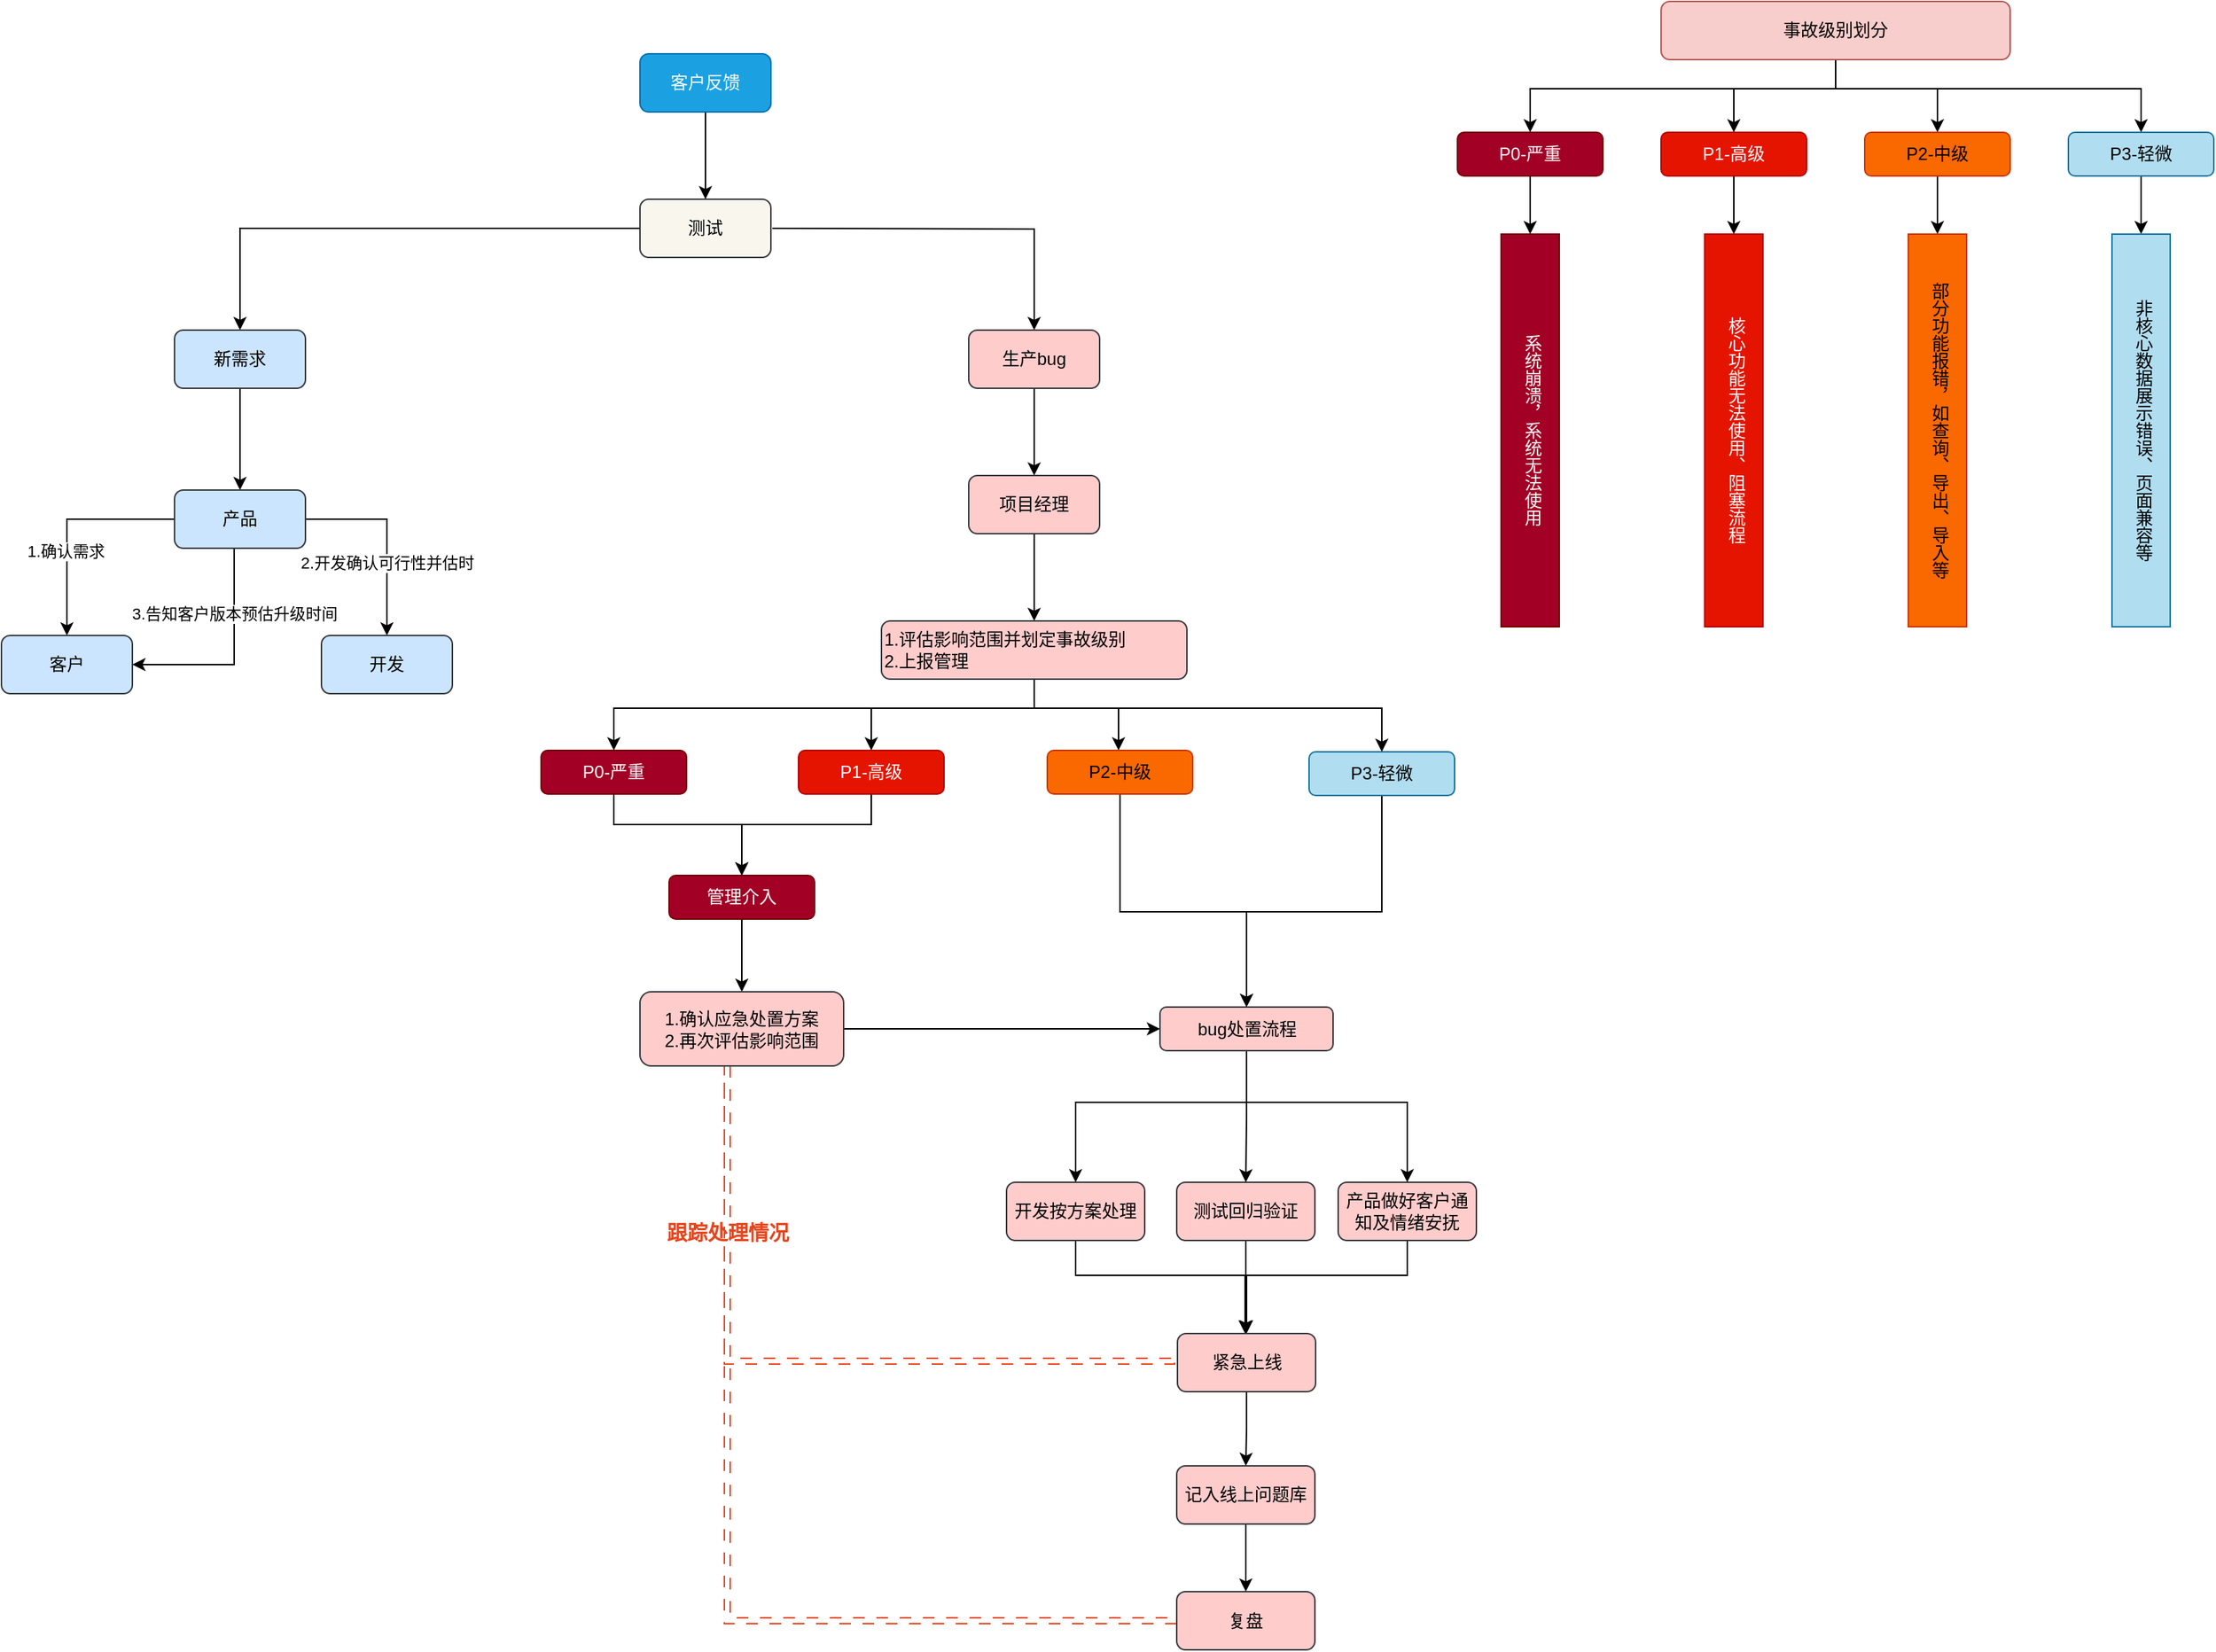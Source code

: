 <mxfile version="26.2.8">
  <diagram name="第 1 页" id="maj_CZCE4fiGwP-5VllY">
    <mxGraphModel dx="1428" dy="751" grid="1" gridSize="10" guides="1" tooltips="1" connect="1" arrows="1" fold="1" page="1" pageScale="1" pageWidth="827" pageHeight="1169" math="0" shadow="0">
      <root>
        <mxCell id="0" />
        <mxCell id="1" parent="0" />
        <mxCell id="PGWOsnz61t-WM54Ito1W-25" style="edgeStyle=orthogonalEdgeStyle;rounded=0;orthogonalLoop=1;jettySize=auto;html=1;" parent="1" source="PGWOsnz61t-WM54Ito1W-23" target="PGWOsnz61t-WM54Ito1W-24" edge="1">
          <mxGeometry relative="1" as="geometry" />
        </mxCell>
        <mxCell id="PGWOsnz61t-WM54Ito1W-23" value="客户反馈" style="rounded=1;whiteSpace=wrap;html=1;fillColor=#1ba1e2;fontColor=#ffffff;strokeColor=#006EAF;" parent="1" vertex="1">
          <mxGeometry x="490" y="650" width="90" height="40" as="geometry" />
        </mxCell>
        <mxCell id="PGWOsnz61t-WM54Ito1W-29" style="edgeStyle=orthogonalEdgeStyle;rounded=0;orthogonalLoop=1;jettySize=auto;html=1;exitX=0;exitY=0.5;exitDx=0;exitDy=0;" parent="1" source="PGWOsnz61t-WM54Ito1W-24" target="PGWOsnz61t-WM54Ito1W-28" edge="1">
          <mxGeometry relative="1" as="geometry">
            <mxPoint x="381" y="770" as="sourcePoint" />
          </mxGeometry>
        </mxCell>
        <mxCell id="PGWOsnz61t-WM54Ito1W-31" style="edgeStyle=orthogonalEdgeStyle;rounded=0;orthogonalLoop=1;jettySize=auto;html=1;entryX=0.5;entryY=0;entryDx=0;entryDy=0;" parent="1" target="PGWOsnz61t-WM54Ito1W-30" edge="1">
          <mxGeometry relative="1" as="geometry">
            <mxPoint x="581" y="770" as="sourcePoint" />
          </mxGeometry>
        </mxCell>
        <mxCell id="PGWOsnz61t-WM54Ito1W-24" value="测试" style="rounded=1;whiteSpace=wrap;html=1;fillColor=#f9f7ed;strokeColor=#36393d;" parent="1" vertex="1">
          <mxGeometry x="490" y="750" width="90" height="40" as="geometry" />
        </mxCell>
        <mxCell id="PGWOsnz61t-WM54Ito1W-41" style="edgeStyle=orthogonalEdgeStyle;rounded=0;orthogonalLoop=1;jettySize=auto;html=1;entryX=0.5;entryY=0;entryDx=0;entryDy=0;" parent="1" source="PGWOsnz61t-WM54Ito1W-28" target="PGWOsnz61t-WM54Ito1W-32" edge="1">
          <mxGeometry relative="1" as="geometry" />
        </mxCell>
        <mxCell id="PGWOsnz61t-WM54Ito1W-28" value="新需求" style="rounded=1;whiteSpace=wrap;html=1;fillColor=#cce5ff;strokeColor=#36393d;" parent="1" vertex="1">
          <mxGeometry x="170" y="840" width="90" height="40" as="geometry" />
        </mxCell>
        <mxCell id="PGWOsnz61t-WM54Ito1W-62" style="edgeStyle=orthogonalEdgeStyle;rounded=0;orthogonalLoop=1;jettySize=auto;html=1;entryX=0.5;entryY=0;entryDx=0;entryDy=0;" parent="1" source="PGWOsnz61t-WM54Ito1W-30" target="PGWOsnz61t-WM54Ito1W-42" edge="1">
          <mxGeometry relative="1" as="geometry" />
        </mxCell>
        <mxCell id="PGWOsnz61t-WM54Ito1W-30" value="生产bug" style="rounded=1;whiteSpace=wrap;html=1;fillColor=#ffcccc;strokeColor=#36393d;" parent="1" vertex="1">
          <mxGeometry x="716" y="840" width="90" height="40" as="geometry" />
        </mxCell>
        <mxCell id="PGWOsnz61t-WM54Ito1W-35" style="edgeStyle=orthogonalEdgeStyle;rounded=0;orthogonalLoop=1;jettySize=auto;html=1;" parent="1" source="PGWOsnz61t-WM54Ito1W-32" target="PGWOsnz61t-WM54Ito1W-33" edge="1">
          <mxGeometry relative="1" as="geometry" />
        </mxCell>
        <mxCell id="PGWOsnz61t-WM54Ito1W-36" value="1.确认需求" style="edgeLabel;html=1;align=center;verticalAlign=middle;resizable=0;points=[];" parent="PGWOsnz61t-WM54Ito1W-35" vertex="1" connectable="0">
          <mxGeometry x="0.247" y="-1" relative="1" as="geometry">
            <mxPoint as="offset" />
          </mxGeometry>
        </mxCell>
        <mxCell id="PGWOsnz61t-WM54Ito1W-37" style="edgeStyle=orthogonalEdgeStyle;rounded=0;orthogonalLoop=1;jettySize=auto;html=1;" parent="1" source="PGWOsnz61t-WM54Ito1W-32" target="PGWOsnz61t-WM54Ito1W-34" edge="1">
          <mxGeometry relative="1" as="geometry" />
        </mxCell>
        <mxCell id="PGWOsnz61t-WM54Ito1W-38" value="2.开发确认可行性并估时" style="edgeLabel;html=1;align=center;verticalAlign=middle;resizable=0;points=[];" parent="PGWOsnz61t-WM54Ito1W-37" vertex="1" connectable="0">
          <mxGeometry x="-0.059" y="1" relative="1" as="geometry">
            <mxPoint x="-1" y="22" as="offset" />
          </mxGeometry>
        </mxCell>
        <mxCell id="PGWOsnz61t-WM54Ito1W-39" style="edgeStyle=orthogonalEdgeStyle;rounded=0;orthogonalLoop=1;jettySize=auto;html=1;entryX=1;entryY=0.5;entryDx=0;entryDy=0;" parent="1" source="PGWOsnz61t-WM54Ito1W-32" target="PGWOsnz61t-WM54Ito1W-33" edge="1">
          <mxGeometry relative="1" as="geometry">
            <Array as="points">
              <mxPoint x="211" y="1070" />
            </Array>
          </mxGeometry>
        </mxCell>
        <mxCell id="PGWOsnz61t-WM54Ito1W-40" value="3.告知客户版本预估升级时间" style="edgeLabel;html=1;align=center;verticalAlign=middle;resizable=0;points=[];" parent="PGWOsnz61t-WM54Ito1W-39" vertex="1" connectable="0">
          <mxGeometry x="-0.4" relative="1" as="geometry">
            <mxPoint as="offset" />
          </mxGeometry>
        </mxCell>
        <mxCell id="PGWOsnz61t-WM54Ito1W-32" value="产品" style="rounded=1;whiteSpace=wrap;html=1;fillColor=#cce5ff;strokeColor=#36393d;" parent="1" vertex="1">
          <mxGeometry x="170" y="950" width="90" height="40" as="geometry" />
        </mxCell>
        <mxCell id="PGWOsnz61t-WM54Ito1W-33" value="客户" style="rounded=1;whiteSpace=wrap;html=1;fillColor=#cce5ff;strokeColor=#36393d;" parent="1" vertex="1">
          <mxGeometry x="51" y="1050" width="90" height="40" as="geometry" />
        </mxCell>
        <mxCell id="PGWOsnz61t-WM54Ito1W-34" value="开发" style="rounded=1;whiteSpace=wrap;html=1;fillColor=#cce5ff;strokeColor=#36393d;" parent="1" vertex="1">
          <mxGeometry x="271" y="1050" width="90" height="40" as="geometry" />
        </mxCell>
        <mxCell id="PGWOsnz61t-WM54Ito1W-90" style="edgeStyle=orthogonalEdgeStyle;rounded=0;orthogonalLoop=1;jettySize=auto;html=1;entryX=0.5;entryY=0;entryDx=0;entryDy=0;" parent="1" source="PGWOsnz61t-WM54Ito1W-42" target="PGWOsnz61t-WM54Ito1W-66" edge="1">
          <mxGeometry relative="1" as="geometry" />
        </mxCell>
        <mxCell id="PGWOsnz61t-WM54Ito1W-42" value="项目经理" style="rounded=1;whiteSpace=wrap;html=1;fillColor=#ffcccc;strokeColor=#36393d;" parent="1" vertex="1">
          <mxGeometry x="716" y="940" width="90" height="40" as="geometry" />
        </mxCell>
        <mxCell id="PGWOsnz61t-WM54Ito1W-50" style="edgeStyle=orthogonalEdgeStyle;rounded=0;orthogonalLoop=1;jettySize=auto;html=1;entryX=0.5;entryY=0;entryDx=0;entryDy=0;" parent="1" source="PGWOsnz61t-WM54Ito1W-45" target="PGWOsnz61t-WM54Ito1W-46" edge="1">
          <mxGeometry relative="1" as="geometry">
            <Array as="points">
              <mxPoint x="1312" y="674" />
              <mxPoint x="1102" y="674" />
            </Array>
          </mxGeometry>
        </mxCell>
        <mxCell id="PGWOsnz61t-WM54Ito1W-51" style="edgeStyle=orthogonalEdgeStyle;rounded=0;orthogonalLoop=1;jettySize=auto;html=1;entryX=0.5;entryY=0;entryDx=0;entryDy=0;" parent="1" source="PGWOsnz61t-WM54Ito1W-45" target="PGWOsnz61t-WM54Ito1W-47" edge="1">
          <mxGeometry relative="1" as="geometry">
            <Array as="points">
              <mxPoint x="1312" y="674" />
              <mxPoint x="1242" y="674" />
            </Array>
          </mxGeometry>
        </mxCell>
        <mxCell id="PGWOsnz61t-WM54Ito1W-52" style="edgeStyle=orthogonalEdgeStyle;rounded=0;orthogonalLoop=1;jettySize=auto;html=1;entryX=0.5;entryY=0;entryDx=0;entryDy=0;" parent="1" source="PGWOsnz61t-WM54Ito1W-45" target="PGWOsnz61t-WM54Ito1W-48" edge="1">
          <mxGeometry relative="1" as="geometry">
            <Array as="points">
              <mxPoint x="1312" y="674" />
              <mxPoint x="1382" y="674" />
            </Array>
          </mxGeometry>
        </mxCell>
        <mxCell id="PGWOsnz61t-WM54Ito1W-53" style="edgeStyle=orthogonalEdgeStyle;rounded=0;orthogonalLoop=1;jettySize=auto;html=1;entryX=0.5;entryY=0;entryDx=0;entryDy=0;" parent="1" source="PGWOsnz61t-WM54Ito1W-45" target="PGWOsnz61t-WM54Ito1W-49" edge="1">
          <mxGeometry relative="1" as="geometry">
            <Array as="points">
              <mxPoint x="1312" y="674" />
              <mxPoint x="1522" y="674" />
            </Array>
          </mxGeometry>
        </mxCell>
        <mxCell id="PGWOsnz61t-WM54Ito1W-45" value="事故级别划分" style="rounded=1;whiteSpace=wrap;html=1;fillColor=#f8cecc;strokeColor=#b85450;" parent="1" vertex="1">
          <mxGeometry x="1192" y="614" width="240" height="40" as="geometry" />
        </mxCell>
        <mxCell id="PGWOsnz61t-WM54Ito1W-55" style="edgeStyle=orthogonalEdgeStyle;rounded=0;orthogonalLoop=1;jettySize=auto;html=1;" parent="1" source="PGWOsnz61t-WM54Ito1W-46" target="PGWOsnz61t-WM54Ito1W-54" edge="1">
          <mxGeometry relative="1" as="geometry" />
        </mxCell>
        <mxCell id="PGWOsnz61t-WM54Ito1W-46" value="P0-严重" style="rounded=1;whiteSpace=wrap;html=1;fillColor=#a20025;fontColor=#ffffff;strokeColor=#6F0000;" parent="1" vertex="1">
          <mxGeometry x="1052" y="704" width="100" height="30" as="geometry" />
        </mxCell>
        <mxCell id="PGWOsnz61t-WM54Ito1W-57" style="edgeStyle=orthogonalEdgeStyle;rounded=0;orthogonalLoop=1;jettySize=auto;html=1;entryX=0.5;entryY=0;entryDx=0;entryDy=0;" parent="1" source="PGWOsnz61t-WM54Ito1W-47" target="PGWOsnz61t-WM54Ito1W-56" edge="1">
          <mxGeometry relative="1" as="geometry" />
        </mxCell>
        <mxCell id="PGWOsnz61t-WM54Ito1W-47" value="P1-高级" style="rounded=1;whiteSpace=wrap;html=1;fillColor=#e51400;fontColor=#ffffff;strokeColor=#B20000;" parent="1" vertex="1">
          <mxGeometry x="1192" y="704" width="100" height="30" as="geometry" />
        </mxCell>
        <mxCell id="PGWOsnz61t-WM54Ito1W-59" style="edgeStyle=orthogonalEdgeStyle;rounded=0;orthogonalLoop=1;jettySize=auto;html=1;" parent="1" source="PGWOsnz61t-WM54Ito1W-48" target="PGWOsnz61t-WM54Ito1W-58" edge="1">
          <mxGeometry relative="1" as="geometry" />
        </mxCell>
        <mxCell id="PGWOsnz61t-WM54Ito1W-48" value="P2-中级" style="rounded=1;whiteSpace=wrap;html=1;fillColor=#fa6800;fontColor=#000000;strokeColor=#C73500;" parent="1" vertex="1">
          <mxGeometry x="1332" y="704" width="100" height="30" as="geometry" />
        </mxCell>
        <mxCell id="PGWOsnz61t-WM54Ito1W-61" style="edgeStyle=orthogonalEdgeStyle;rounded=0;orthogonalLoop=1;jettySize=auto;html=1;entryX=0.5;entryY=0;entryDx=0;entryDy=0;" parent="1" source="PGWOsnz61t-WM54Ito1W-49" target="PGWOsnz61t-WM54Ito1W-60" edge="1">
          <mxGeometry relative="1" as="geometry" />
        </mxCell>
        <mxCell id="PGWOsnz61t-WM54Ito1W-49" value="P3-轻微" style="rounded=1;whiteSpace=wrap;html=1;fillColor=#b1ddf0;strokeColor=#10739e;" parent="1" vertex="1">
          <mxGeometry x="1472" y="704" width="100" height="30" as="geometry" />
        </mxCell>
        <mxCell id="PGWOsnz61t-WM54Ito1W-54" value="系统崩溃，系统无法使用" style="rounded=0;whiteSpace=wrap;html=1;horizontal=1;textDirection=vertical-lr;fillColor=#a20025;fontColor=#ffffff;strokeColor=#6F0000;" parent="1" vertex="1">
          <mxGeometry x="1082" y="774" width="40" height="270" as="geometry" />
        </mxCell>
        <mxCell id="PGWOsnz61t-WM54Ito1W-56" value="核心功能无法使用、阻塞流程" style="rounded=0;whiteSpace=wrap;html=1;horizontal=1;textDirection=vertical-lr;fillColor=#e51400;fontColor=#ffffff;strokeColor=#B20000;" parent="1" vertex="1">
          <mxGeometry x="1222" y="774" width="40" height="270" as="geometry" />
        </mxCell>
        <mxCell id="PGWOsnz61t-WM54Ito1W-58" value="部分功能报错，如查询、导出、导入等" style="rounded=0;whiteSpace=wrap;html=1;horizontal=1;textDirection=vertical-lr;fillColor=#fa6800;fontColor=#000000;strokeColor=#C73500;" parent="1" vertex="1">
          <mxGeometry x="1362" y="774" width="40" height="270" as="geometry" />
        </mxCell>
        <mxCell id="PGWOsnz61t-WM54Ito1W-60" value="非核心数据展示错误、页面兼容等" style="rounded=0;whiteSpace=wrap;html=1;horizontal=1;textDirection=vertical-lr;fillColor=#b1ddf0;strokeColor=#10739e;" parent="1" vertex="1">
          <mxGeometry x="1502" y="774" width="40" height="270" as="geometry" />
        </mxCell>
        <mxCell id="PGWOsnz61t-WM54Ito1W-97" style="edgeStyle=orthogonalEdgeStyle;rounded=0;orthogonalLoop=1;jettySize=auto;html=1;" parent="1" source="PGWOsnz61t-WM54Ito1W-66" target="PGWOsnz61t-WM54Ito1W-93" edge="1">
          <mxGeometry relative="1" as="geometry">
            <Array as="points">
              <mxPoint x="761" y="1100" />
              <mxPoint x="819" y="1100" />
            </Array>
          </mxGeometry>
        </mxCell>
        <mxCell id="PGWOsnz61t-WM54Ito1W-113" style="edgeStyle=orthogonalEdgeStyle;rounded=0;orthogonalLoop=1;jettySize=auto;html=1;" parent="1" source="PGWOsnz61t-WM54Ito1W-66" target="PGWOsnz61t-WM54Ito1W-92" edge="1">
          <mxGeometry relative="1" as="geometry">
            <Array as="points">
              <mxPoint x="761" y="1100" />
              <mxPoint x="649" y="1100" />
            </Array>
          </mxGeometry>
        </mxCell>
        <mxCell id="PGWOsnz61t-WM54Ito1W-114" style="edgeStyle=orthogonalEdgeStyle;rounded=0;orthogonalLoop=1;jettySize=auto;html=1;" parent="1" source="PGWOsnz61t-WM54Ito1W-66" target="PGWOsnz61t-WM54Ito1W-101" edge="1">
          <mxGeometry relative="1" as="geometry">
            <Array as="points">
              <mxPoint x="761" y="1100" />
              <mxPoint x="1000" y="1100" />
            </Array>
          </mxGeometry>
        </mxCell>
        <mxCell id="PGWOsnz61t-WM54Ito1W-129" style="edgeStyle=orthogonalEdgeStyle;rounded=0;orthogonalLoop=1;jettySize=auto;html=1;entryX=0.5;entryY=0;entryDx=0;entryDy=0;" parent="1" source="PGWOsnz61t-WM54Ito1W-66" target="PGWOsnz61t-WM54Ito1W-91" edge="1">
          <mxGeometry relative="1" as="geometry">
            <Array as="points">
              <mxPoint x="761" y="1100" />
              <mxPoint x="472" y="1100" />
            </Array>
          </mxGeometry>
        </mxCell>
        <mxCell id="PGWOsnz61t-WM54Ito1W-66" value="1.评估影响范围并划定事故级别&lt;div&gt;2.上报管理&lt;/div&gt;" style="rounded=1;whiteSpace=wrap;html=1;align=left;fillColor=#ffcccc;strokeColor=#36393d;" parent="1" vertex="1">
          <mxGeometry x="656" y="1040" width="210" height="40" as="geometry" />
        </mxCell>
        <mxCell id="PGWOsnz61t-WM54Ito1W-130" style="edgeStyle=orthogonalEdgeStyle;rounded=0;orthogonalLoop=1;jettySize=auto;html=1;" parent="1" source="PGWOsnz61t-WM54Ito1W-91" target="PGWOsnz61t-WM54Ito1W-99" edge="1">
          <mxGeometry relative="1" as="geometry">
            <Array as="points">
              <mxPoint x="472" y="1180" />
              <mxPoint x="560" y="1180" />
            </Array>
          </mxGeometry>
        </mxCell>
        <mxCell id="PGWOsnz61t-WM54Ito1W-91" value="P0-严重" style="rounded=1;whiteSpace=wrap;html=1;fillColor=#a20025;fontColor=#ffffff;strokeColor=#6F0000;" parent="1" vertex="1">
          <mxGeometry x="422" y="1129" width="100" height="30" as="geometry" />
        </mxCell>
        <mxCell id="PGWOsnz61t-WM54Ito1W-128" style="edgeStyle=orthogonalEdgeStyle;rounded=0;orthogonalLoop=1;jettySize=auto;html=1;entryX=0.5;entryY=0;entryDx=0;entryDy=0;" parent="1" source="PGWOsnz61t-WM54Ito1W-92" target="PGWOsnz61t-WM54Ito1W-99" edge="1">
          <mxGeometry relative="1" as="geometry">
            <Array as="points">
              <mxPoint x="649" y="1180" />
              <mxPoint x="560" y="1180" />
            </Array>
          </mxGeometry>
        </mxCell>
        <mxCell id="PGWOsnz61t-WM54Ito1W-92" value="P1-高级" style="rounded=1;whiteSpace=wrap;html=1;fillColor=#e51400;fontColor=#ffffff;strokeColor=#B20000;" parent="1" vertex="1">
          <mxGeometry x="599" y="1129" width="100" height="30" as="geometry" />
        </mxCell>
        <mxCell id="PGWOsnz61t-WM54Ito1W-138" style="edgeStyle=orthogonalEdgeStyle;rounded=0;orthogonalLoop=1;jettySize=auto;html=1;" parent="1" source="PGWOsnz61t-WM54Ito1W-93" target="PGWOsnz61t-WM54Ito1W-120" edge="1">
          <mxGeometry relative="1" as="geometry">
            <Array as="points">
              <mxPoint x="820" y="1240" />
              <mxPoint x="907" y="1240" />
            </Array>
          </mxGeometry>
        </mxCell>
        <mxCell id="PGWOsnz61t-WM54Ito1W-93" value="P2-中级" style="rounded=1;whiteSpace=wrap;html=1;fillColor=#fa6800;fontColor=#000000;strokeColor=#C73500;" parent="1" vertex="1">
          <mxGeometry x="770" y="1129" width="100" height="30" as="geometry" />
        </mxCell>
        <mxCell id="PGWOsnz61t-WM54Ito1W-103" style="edgeStyle=orthogonalEdgeStyle;rounded=0;orthogonalLoop=1;jettySize=auto;html=1;entryX=0.5;entryY=0;entryDx=0;entryDy=0;" parent="1" source="PGWOsnz61t-WM54Ito1W-99" target="PGWOsnz61t-WM54Ito1W-102" edge="1">
          <mxGeometry relative="1" as="geometry" />
        </mxCell>
        <mxCell id="PGWOsnz61t-WM54Ito1W-99" value="管理介入" style="rounded=1;whiteSpace=wrap;html=1;fillColor=#a20025;fontColor=#ffffff;strokeColor=#6F0000;" parent="1" vertex="1">
          <mxGeometry x="510" y="1215" width="100" height="30" as="geometry" />
        </mxCell>
        <mxCell id="PGWOsnz61t-WM54Ito1W-139" style="edgeStyle=orthogonalEdgeStyle;rounded=0;orthogonalLoop=1;jettySize=auto;html=1;entryX=0.5;entryY=0;entryDx=0;entryDy=0;" parent="1" source="PGWOsnz61t-WM54Ito1W-101" target="PGWOsnz61t-WM54Ito1W-120" edge="1">
          <mxGeometry relative="1" as="geometry">
            <Array as="points">
              <mxPoint x="1000" y="1240" />
              <mxPoint x="907" y="1240" />
            </Array>
          </mxGeometry>
        </mxCell>
        <mxCell id="PGWOsnz61t-WM54Ito1W-101" value="P3-轻微" style="rounded=1;whiteSpace=wrap;html=1;fillColor=#b1ddf0;strokeColor=#10739e;" parent="1" vertex="1">
          <mxGeometry x="950" y="1130" width="100" height="30" as="geometry" />
        </mxCell>
        <mxCell id="PGWOsnz61t-WM54Ito1W-131" style="edgeStyle=orthogonalEdgeStyle;rounded=0;orthogonalLoop=1;jettySize=auto;html=1;entryX=0;entryY=0.5;entryDx=0;entryDy=0;dashed=1;dashPattern=8 8;shape=link;strokeColor=#E7451C;" parent="1" source="PGWOsnz61t-WM54Ito1W-102" target="PGWOsnz61t-WM54Ito1W-115" edge="1">
          <mxGeometry relative="1" as="geometry">
            <Array as="points">
              <mxPoint x="550" y="1549" />
            </Array>
          </mxGeometry>
        </mxCell>
        <mxCell id="PGWOsnz61t-WM54Ito1W-132" value="跟踪处理情况" style="edgeLabel;html=1;align=center;verticalAlign=middle;resizable=0;points=[];fontStyle=1;fontSize=14;fontColor=#E7451C;" parent="PGWOsnz61t-WM54Ito1W-131" vertex="1" connectable="0">
          <mxGeometry x="-0.312" y="1" relative="1" as="geometry">
            <mxPoint x="-1" y="-62" as="offset" />
          </mxGeometry>
        </mxCell>
        <mxCell id="PGWOsnz61t-WM54Ito1W-137" style="edgeStyle=orthogonalEdgeStyle;rounded=0;orthogonalLoop=1;jettySize=auto;html=1;entryX=0;entryY=0.5;entryDx=0;entryDy=0;" parent="1" source="PGWOsnz61t-WM54Ito1W-102" target="PGWOsnz61t-WM54Ito1W-120" edge="1">
          <mxGeometry relative="1" as="geometry" />
        </mxCell>
        <mxCell id="PGWOsnz61t-WM54Ito1W-141" style="edgeStyle=orthogonalEdgeStyle;rounded=0;orthogonalLoop=1;jettySize=auto;html=1;entryX=0;entryY=0.5;entryDx=0;entryDy=0;dashed=1;dashPattern=8 8;shape=link;strokeColor=#E7451C;" parent="1" source="PGWOsnz61t-WM54Ito1W-102" target="PGWOsnz61t-WM54Ito1W-135" edge="1">
          <mxGeometry relative="1" as="geometry">
            <Array as="points">
              <mxPoint x="550" y="1728" />
            </Array>
          </mxGeometry>
        </mxCell>
        <mxCell id="PGWOsnz61t-WM54Ito1W-102" value="1.确认应急处置方案&lt;div&gt;2.再次评估影响范围&lt;/div&gt;" style="rounded=1;whiteSpace=wrap;html=1;fillColor=#ffcccc;strokeColor=#36393d;" parent="1" vertex="1">
          <mxGeometry x="490" y="1295" width="140" height="51" as="geometry" />
        </mxCell>
        <mxCell id="PGWOsnz61t-WM54Ito1W-116" style="edgeStyle=orthogonalEdgeStyle;rounded=0;orthogonalLoop=1;jettySize=auto;html=1;" parent="1" source="PGWOsnz61t-WM54Ito1W-104" target="PGWOsnz61t-WM54Ito1W-115" edge="1">
          <mxGeometry relative="1" as="geometry">
            <Array as="points">
              <mxPoint x="790" y="1490" />
              <mxPoint x="906" y="1490" />
            </Array>
          </mxGeometry>
        </mxCell>
        <mxCell id="PGWOsnz61t-WM54Ito1W-104" value="开发按方案处理" style="rounded=1;whiteSpace=wrap;html=1;fillColor=#ffcccc;strokeColor=#36393d;" parent="1" vertex="1">
          <mxGeometry x="742" y="1426" width="95" height="40" as="geometry" />
        </mxCell>
        <mxCell id="PGWOsnz61t-WM54Ito1W-117" style="edgeStyle=orthogonalEdgeStyle;rounded=0;orthogonalLoop=1;jettySize=auto;html=1;" parent="1" source="PGWOsnz61t-WM54Ito1W-106" edge="1">
          <mxGeometry relative="1" as="geometry">
            <mxPoint x="906.5" y="1530" as="targetPoint" />
          </mxGeometry>
        </mxCell>
        <mxCell id="PGWOsnz61t-WM54Ito1W-106" value="测试回归验证" style="rounded=1;whiteSpace=wrap;html=1;fillColor=#ffcccc;strokeColor=#36393d;" parent="1" vertex="1">
          <mxGeometry x="859" y="1426" width="95" height="40" as="geometry" />
        </mxCell>
        <mxCell id="PGWOsnz61t-WM54Ito1W-118" style="edgeStyle=orthogonalEdgeStyle;rounded=0;orthogonalLoop=1;jettySize=auto;html=1;entryX=0.5;entryY=0;entryDx=0;entryDy=0;" parent="1" source="PGWOsnz61t-WM54Ito1W-107" target="PGWOsnz61t-WM54Ito1W-115" edge="1">
          <mxGeometry relative="1" as="geometry">
            <Array as="points">
              <mxPoint x="1018" y="1490" />
              <mxPoint x="907" y="1490" />
            </Array>
          </mxGeometry>
        </mxCell>
        <mxCell id="PGWOsnz61t-WM54Ito1W-107" value="产品做好客户通知及情绪安抚" style="rounded=1;whiteSpace=wrap;html=1;fillColor=#ffcccc;strokeColor=#36393d;" parent="1" vertex="1">
          <mxGeometry x="970" y="1426" width="95" height="40" as="geometry" />
        </mxCell>
        <mxCell id="PGWOsnz61t-WM54Ito1W-134" style="edgeStyle=orthogonalEdgeStyle;rounded=0;orthogonalLoop=1;jettySize=auto;html=1;" parent="1" source="PGWOsnz61t-WM54Ito1W-115" target="PGWOsnz61t-WM54Ito1W-133" edge="1">
          <mxGeometry relative="1" as="geometry" />
        </mxCell>
        <mxCell id="PGWOsnz61t-WM54Ito1W-115" value="紧急上线" style="rounded=1;whiteSpace=wrap;html=1;fillColor=#ffcccc;strokeColor=#36393d;" parent="1" vertex="1">
          <mxGeometry x="859.5" y="1530" width="95" height="40" as="geometry" />
        </mxCell>
        <mxCell id="PGWOsnz61t-WM54Ito1W-122" style="edgeStyle=orthogonalEdgeStyle;rounded=0;orthogonalLoop=1;jettySize=auto;html=1;entryX=0.5;entryY=0;entryDx=0;entryDy=0;" parent="1" source="PGWOsnz61t-WM54Ito1W-120" target="PGWOsnz61t-WM54Ito1W-104" edge="1">
          <mxGeometry relative="1" as="geometry">
            <Array as="points">
              <mxPoint x="907" y="1371" />
              <mxPoint x="790" y="1371" />
            </Array>
          </mxGeometry>
        </mxCell>
        <mxCell id="PGWOsnz61t-WM54Ito1W-123" style="edgeStyle=orthogonalEdgeStyle;rounded=0;orthogonalLoop=1;jettySize=auto;html=1;entryX=0.5;entryY=0;entryDx=0;entryDy=0;" parent="1" source="PGWOsnz61t-WM54Ito1W-120" target="PGWOsnz61t-WM54Ito1W-106" edge="1">
          <mxGeometry relative="1" as="geometry" />
        </mxCell>
        <mxCell id="PGWOsnz61t-WM54Ito1W-124" style="edgeStyle=orthogonalEdgeStyle;rounded=0;orthogonalLoop=1;jettySize=auto;html=1;entryX=0.5;entryY=0;entryDx=0;entryDy=0;" parent="1" source="PGWOsnz61t-WM54Ito1W-120" target="PGWOsnz61t-WM54Ito1W-107" edge="1">
          <mxGeometry relative="1" as="geometry">
            <Array as="points">
              <mxPoint x="907" y="1371" />
              <mxPoint x="1017" y="1371" />
            </Array>
          </mxGeometry>
        </mxCell>
        <mxCell id="PGWOsnz61t-WM54Ito1W-120" value="bug处置流程" style="rounded=1;whiteSpace=wrap;html=1;fillColor=#ffcccc;strokeColor=#36393d;" parent="1" vertex="1">
          <mxGeometry x="847.5" y="1305.5" width="119" height="30" as="geometry" />
        </mxCell>
        <mxCell id="PGWOsnz61t-WM54Ito1W-136" style="edgeStyle=orthogonalEdgeStyle;rounded=0;orthogonalLoop=1;jettySize=auto;html=1;entryX=0.5;entryY=0;entryDx=0;entryDy=0;" parent="1" source="PGWOsnz61t-WM54Ito1W-133" target="PGWOsnz61t-WM54Ito1W-135" edge="1">
          <mxGeometry relative="1" as="geometry" />
        </mxCell>
        <mxCell id="PGWOsnz61t-WM54Ito1W-133" value="记入线上问题库" style="rounded=1;whiteSpace=wrap;html=1;fillColor=#ffcccc;strokeColor=#36393d;" parent="1" vertex="1">
          <mxGeometry x="859" y="1621" width="95" height="40" as="geometry" />
        </mxCell>
        <mxCell id="PGWOsnz61t-WM54Ito1W-135" value="复盘" style="rounded=1;whiteSpace=wrap;html=1;fillColor=#ffcccc;strokeColor=#36393d;" parent="1" vertex="1">
          <mxGeometry x="859" y="1707.5" width="95" height="40" as="geometry" />
        </mxCell>
      </root>
    </mxGraphModel>
  </diagram>
</mxfile>
